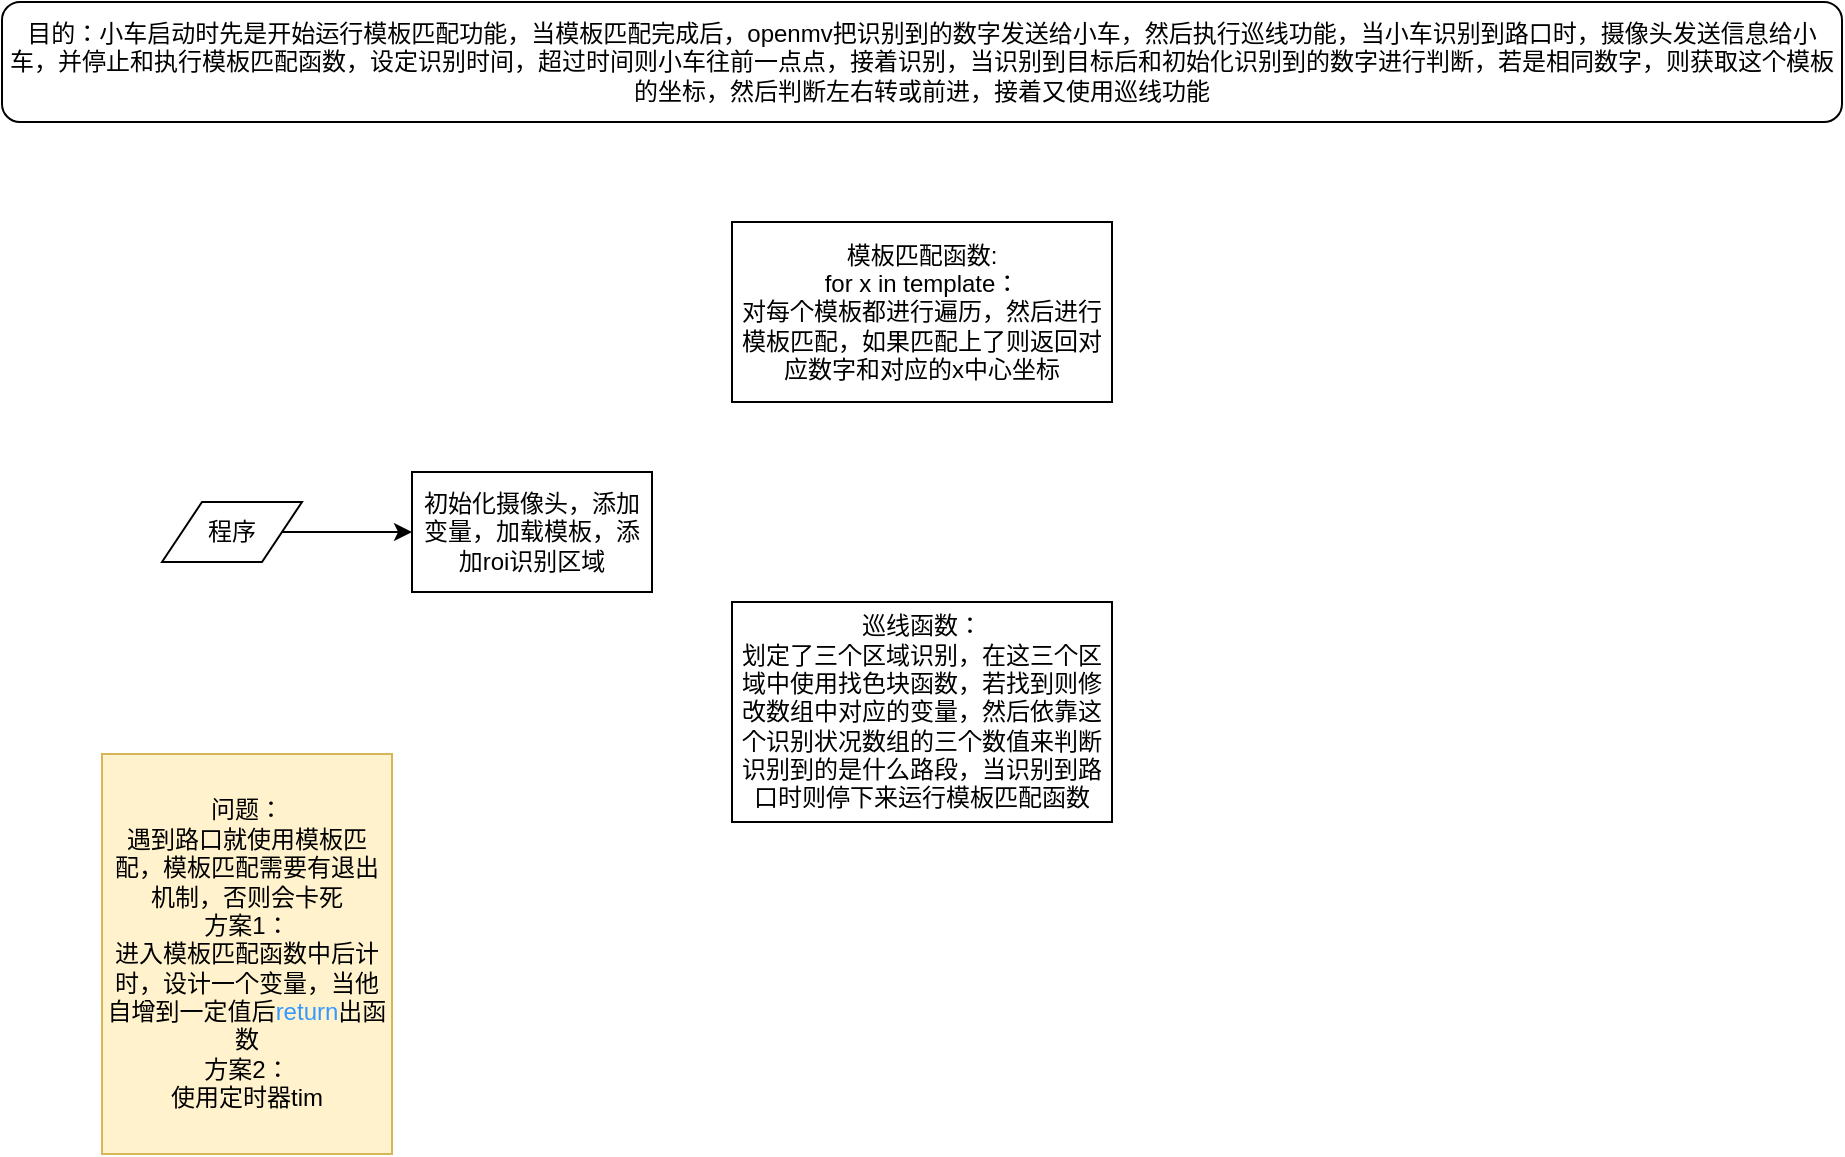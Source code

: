 <mxfile version="21.6.1" type="github">
  <diagram name="第 1 页" id="IncqmOcyujnmTxHsmf4Z">
    <mxGraphModel dx="1050" dy="587" grid="1" gridSize="10" guides="1" tooltips="1" connect="1" arrows="1" fold="1" page="1" pageScale="1" pageWidth="827" pageHeight="1169" math="0" shadow="0">
      <root>
        <mxCell id="0" />
        <mxCell id="1" parent="0" />
        <mxCell id="y7_BcGnLHGJJK3MfnhlV-3" value="" style="edgeStyle=orthogonalEdgeStyle;rounded=0;orthogonalLoop=1;jettySize=auto;html=1;" parent="1" source="y7_BcGnLHGJJK3MfnhlV-1" target="y7_BcGnLHGJJK3MfnhlV-2" edge="1">
          <mxGeometry relative="1" as="geometry" />
        </mxCell>
        <mxCell id="y7_BcGnLHGJJK3MfnhlV-1" value="程序" style="shape=parallelogram;perimeter=parallelogramPerimeter;whiteSpace=wrap;html=1;fixedSize=1;" parent="1" vertex="1">
          <mxGeometry x="90" y="260" width="70" height="30" as="geometry" />
        </mxCell>
        <mxCell id="y7_BcGnLHGJJK3MfnhlV-2" value="初始化摄像头，添加变量，加载模板，添加roi识别区域" style="whiteSpace=wrap;html=1;" parent="1" vertex="1">
          <mxGeometry x="215" y="245" width="120" height="60" as="geometry" />
        </mxCell>
        <mxCell id="y7_BcGnLHGJJK3MfnhlV-5" value="目的：小车启动时先是开始运行模板匹配功能，当模板匹配完成后，openmv把识别到的数字发送给小车，然后执行巡线功能，当小车识别到路口时，摄像头发送信息给小车，并停止和执行模板匹配函数，设定识别时间，超过时间则小车往前一点点，接着识别，当识别到目标后和初始化识别到的数字进行判断，若是相同数字，则获取这个模板的坐标，然后判断左右转或前进，接着又使用巡线功能" style="rounded=1;whiteSpace=wrap;html=1;" parent="1" vertex="1">
          <mxGeometry x="10" y="10" width="920" height="60" as="geometry" />
        </mxCell>
        <mxCell id="y7_BcGnLHGJJK3MfnhlV-6" value="模板匹配函数:&lt;br&gt;for x in template：&lt;br&gt;对每个模板都进行遍历，然后进行模板匹配，如果匹配上了则返回对应数字和对应的x中心坐标" style="rounded=0;whiteSpace=wrap;html=1;" parent="1" vertex="1">
          <mxGeometry x="375" y="120" width="190" height="90" as="geometry" />
        </mxCell>
        <mxCell id="y7_BcGnLHGJJK3MfnhlV-10" value="巡线函数：&lt;br&gt;划定了三个区域识别，在这三个区域中使用找色块函数，若找到则修改数组中对应的变量，然后依靠这个识别状况数组的三个数值来判断识别到的是什么路段，当识别到路口时则停下来运行模板匹配函数" style="rounded=0;whiteSpace=wrap;html=1;" parent="1" vertex="1">
          <mxGeometry x="375" y="310" width="190" height="110" as="geometry" />
        </mxCell>
        <mxCell id="AhHACx-aml-K8Y58IgDj-3" value="问题：&lt;br&gt;遇到路口就使用模板匹配，模板匹配需要有退出机制，否则会卡死&lt;br&gt;方案1：&lt;br&gt;进入模板匹配函数中后计时，设计一个变量，当他自增到一定值后&lt;font color=&quot;#3399ff&quot;&gt;return&lt;/font&gt;出函数&lt;br&gt;方案2：&lt;br&gt;使用定时器tim" style="rounded=0;whiteSpace=wrap;html=1;fillColor=#fff2cc;strokeColor=#d6b656;" vertex="1" parent="1">
          <mxGeometry x="60" y="386" width="145" height="200" as="geometry" />
        </mxCell>
      </root>
    </mxGraphModel>
  </diagram>
</mxfile>
